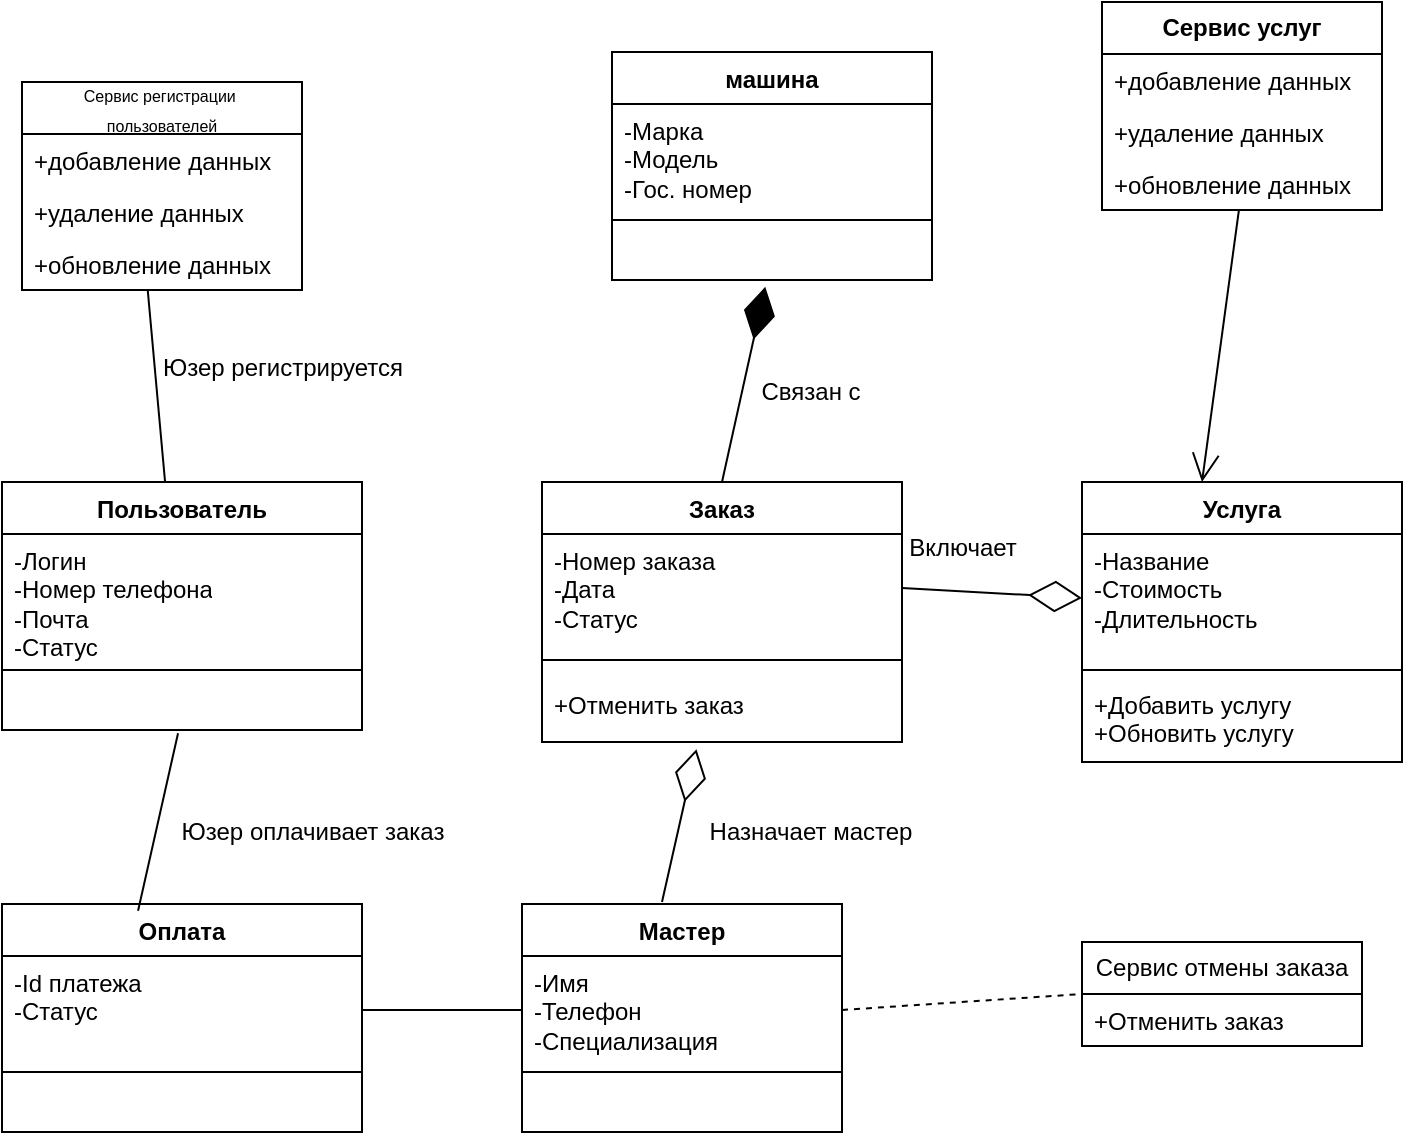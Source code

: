 <mxfile version="24.7.8">
  <diagram name="Страница — 1" id="Uv5ihO_iJi9JvsxlmIoT">
    <mxGraphModel dx="1050" dy="629" grid="1" gridSize="10" guides="1" tooltips="1" connect="1" arrows="1" fold="1" page="1" pageScale="1" pageWidth="827" pageHeight="1169" math="0" shadow="0">
      <root>
        <mxCell id="0" />
        <mxCell id="1" parent="0" />
        <mxCell id="dFdlg3QrZM7nYZBS_iHb-1" value="Пользователь&lt;div&gt;&lt;br&gt;&lt;/div&gt;" style="swimlane;fontStyle=1;align=center;verticalAlign=top;childLayout=stackLayout;horizontal=1;startSize=26;horizontalStack=0;resizeParent=1;resizeParentMax=0;resizeLast=0;collapsible=1;marginBottom=0;whiteSpace=wrap;html=1;" parent="1" vertex="1">
          <mxGeometry x="10" y="260" width="180" height="124" as="geometry" />
        </mxCell>
        <mxCell id="dFdlg3QrZM7nYZBS_iHb-2" value="-Логин&lt;br&gt;-Номер телефона&lt;br&gt;-Почта&lt;br&gt;-Статус&lt;div&gt;&lt;br&gt;&lt;div&gt;&lt;br&gt;&lt;/div&gt;&lt;/div&gt;" style="text;strokeColor=none;fillColor=none;align=left;verticalAlign=top;spacingLeft=4;spacingRight=4;overflow=hidden;rotatable=0;points=[[0,0.5],[1,0.5]];portConstraint=eastwest;whiteSpace=wrap;html=1;" parent="dFdlg3QrZM7nYZBS_iHb-1" vertex="1">
          <mxGeometry y="26" width="180" height="64" as="geometry" />
        </mxCell>
        <mxCell id="dFdlg3QrZM7nYZBS_iHb-3" value="" style="line;strokeWidth=1;fillColor=none;align=left;verticalAlign=middle;spacingTop=-1;spacingLeft=3;spacingRight=3;rotatable=0;labelPosition=right;points=[];portConstraint=eastwest;strokeColor=inherit;" parent="dFdlg3QrZM7nYZBS_iHb-1" vertex="1">
          <mxGeometry y="90" width="180" height="8" as="geometry" />
        </mxCell>
        <mxCell id="dFdlg3QrZM7nYZBS_iHb-4" value="&lt;div&gt;&amp;nbsp;&lt;/div&gt;&lt;div&gt;&amp;nbsp;&lt;/div&gt;" style="text;strokeColor=none;fillColor=none;align=left;verticalAlign=top;spacingLeft=4;spacingRight=4;overflow=hidden;rotatable=0;points=[[0,0.5],[1,0.5]];portConstraint=eastwest;whiteSpace=wrap;html=1;" parent="dFdlg3QrZM7nYZBS_iHb-1" vertex="1">
          <mxGeometry y="98" width="180" height="26" as="geometry" />
        </mxCell>
        <mxCell id="dFdlg3QrZM7nYZBS_iHb-9" value="машина&lt;div&gt;&lt;br&gt;&lt;/div&gt;" style="swimlane;fontStyle=1;align=center;verticalAlign=top;childLayout=stackLayout;horizontal=1;startSize=26;horizontalStack=0;resizeParent=1;resizeParentMax=0;resizeLast=0;collapsible=1;marginBottom=0;whiteSpace=wrap;html=1;" parent="1" vertex="1">
          <mxGeometry x="315" y="45" width="160" height="114" as="geometry" />
        </mxCell>
        <mxCell id="dFdlg3QrZM7nYZBS_iHb-10" value="-Марка&lt;br&gt;-Модель&lt;br&gt;-Гос. номер" style="text;strokeColor=none;fillColor=none;align=left;verticalAlign=top;spacingLeft=4;spacingRight=4;overflow=hidden;rotatable=0;points=[[0,0.5],[1,0.5]];portConstraint=eastwest;whiteSpace=wrap;html=1;" parent="dFdlg3QrZM7nYZBS_iHb-9" vertex="1">
          <mxGeometry y="26" width="160" height="54" as="geometry" />
        </mxCell>
        <mxCell id="dFdlg3QrZM7nYZBS_iHb-11" value="" style="line;strokeWidth=1;fillColor=none;align=left;verticalAlign=middle;spacingTop=-1;spacingLeft=3;spacingRight=3;rotatable=0;labelPosition=right;points=[];portConstraint=eastwest;strokeColor=inherit;" parent="dFdlg3QrZM7nYZBS_iHb-9" vertex="1">
          <mxGeometry y="80" width="160" height="8" as="geometry" />
        </mxCell>
        <mxCell id="dFdlg3QrZM7nYZBS_iHb-12" value="&lt;div&gt;&lt;br&gt;&lt;/div&gt;&lt;div&gt;&lt;br&gt;&lt;/div&gt;" style="text;strokeColor=none;fillColor=none;align=left;verticalAlign=top;spacingLeft=4;spacingRight=4;overflow=hidden;rotatable=0;points=[[0,0.5],[1,0.5]];portConstraint=eastwest;whiteSpace=wrap;html=1;" parent="dFdlg3QrZM7nYZBS_iHb-9" vertex="1">
          <mxGeometry y="88" width="160" height="26" as="geometry" />
        </mxCell>
        <mxCell id="dFdlg3QrZM7nYZBS_iHb-17" value="Заказ" style="swimlane;fontStyle=1;align=center;verticalAlign=top;childLayout=stackLayout;horizontal=1;startSize=26;horizontalStack=0;resizeParent=1;resizeParentMax=0;resizeLast=0;collapsible=1;marginBottom=0;whiteSpace=wrap;html=1;" parent="1" vertex="1">
          <mxGeometry x="280" y="260" width="180" height="130" as="geometry" />
        </mxCell>
        <mxCell id="dFdlg3QrZM7nYZBS_iHb-18" value="-Номер заказа&lt;br&gt;-Дата&lt;div&gt;-Статус&lt;/div&gt;" style="text;strokeColor=none;fillColor=none;align=left;verticalAlign=top;spacingLeft=4;spacingRight=4;overflow=hidden;rotatable=0;points=[[0,0.5],[1,0.5]];portConstraint=eastwest;whiteSpace=wrap;html=1;" parent="dFdlg3QrZM7nYZBS_iHb-17" vertex="1">
          <mxGeometry y="26" width="180" height="54" as="geometry" />
        </mxCell>
        <mxCell id="dFdlg3QrZM7nYZBS_iHb-19" value="" style="line;strokeWidth=1;fillColor=none;align=left;verticalAlign=middle;spacingTop=-1;spacingLeft=3;spacingRight=3;rotatable=0;labelPosition=right;points=[];portConstraint=eastwest;strokeColor=inherit;" parent="dFdlg3QrZM7nYZBS_iHb-17" vertex="1">
          <mxGeometry y="80" width="180" height="18" as="geometry" />
        </mxCell>
        <mxCell id="dFdlg3QrZM7nYZBS_iHb-20" value="+Отменить заказ" style="text;strokeColor=none;fillColor=none;align=left;verticalAlign=top;spacingLeft=4;spacingRight=4;overflow=hidden;rotatable=0;points=[[0,0.5],[1,0.5]];portConstraint=eastwest;whiteSpace=wrap;html=1;" parent="dFdlg3QrZM7nYZBS_iHb-17" vertex="1">
          <mxGeometry y="98" width="180" height="32" as="geometry" />
        </mxCell>
        <mxCell id="dFdlg3QrZM7nYZBS_iHb-21" value="Услуга" style="swimlane;fontStyle=1;align=center;verticalAlign=top;childLayout=stackLayout;horizontal=1;startSize=26;horizontalStack=0;resizeParent=1;resizeParentMax=0;resizeLast=0;collapsible=1;marginBottom=0;whiteSpace=wrap;html=1;" parent="1" vertex="1">
          <mxGeometry x="550" y="260" width="160" height="140" as="geometry">
            <mxRectangle x="550" y="260" width="80" height="30" as="alternateBounds" />
          </mxGeometry>
        </mxCell>
        <mxCell id="dFdlg3QrZM7nYZBS_iHb-22" value="-Название&lt;br&gt;-Стоимость&lt;div&gt;-Длительность&lt;/div&gt;" style="text;strokeColor=none;fillColor=none;align=left;verticalAlign=top;spacingLeft=4;spacingRight=4;overflow=hidden;rotatable=0;points=[[0,0.5],[1,0.5]];portConstraint=eastwest;whiteSpace=wrap;html=1;" parent="dFdlg3QrZM7nYZBS_iHb-21" vertex="1">
          <mxGeometry y="26" width="160" height="64" as="geometry" />
        </mxCell>
        <mxCell id="dFdlg3QrZM7nYZBS_iHb-23" value="" style="line;strokeWidth=1;fillColor=none;align=left;verticalAlign=middle;spacingTop=-1;spacingLeft=3;spacingRight=3;rotatable=0;labelPosition=right;points=[];portConstraint=eastwest;strokeColor=inherit;" parent="dFdlg3QrZM7nYZBS_iHb-21" vertex="1">
          <mxGeometry y="90" width="160" height="8" as="geometry" />
        </mxCell>
        <mxCell id="dFdlg3QrZM7nYZBS_iHb-24" value="+Добавить услугу&lt;div&gt;+Обновить услугу&lt;/div&gt;" style="text;strokeColor=none;fillColor=none;align=left;verticalAlign=top;spacingLeft=4;spacingRight=4;overflow=hidden;rotatable=0;points=[[0,0.5],[1,0.5]];portConstraint=eastwest;whiteSpace=wrap;html=1;" parent="dFdlg3QrZM7nYZBS_iHb-21" vertex="1">
          <mxGeometry y="98" width="160" height="42" as="geometry" />
        </mxCell>
        <mxCell id="dFdlg3QrZM7nYZBS_iHb-25" value="Мастер" style="swimlane;fontStyle=1;align=center;verticalAlign=top;childLayout=stackLayout;horizontal=1;startSize=26;horizontalStack=0;resizeParent=1;resizeParentMax=0;resizeLast=0;collapsible=1;marginBottom=0;whiteSpace=wrap;html=1;" parent="1" vertex="1">
          <mxGeometry x="270" y="471" width="160" height="114" as="geometry" />
        </mxCell>
        <mxCell id="dFdlg3QrZM7nYZBS_iHb-26" value="-Имя&lt;div&gt;-Телефон&lt;/div&gt;&lt;div&gt;-Специализация&lt;/div&gt;" style="text;strokeColor=none;fillColor=none;align=left;verticalAlign=top;spacingLeft=4;spacingRight=4;overflow=hidden;rotatable=0;points=[[0,0.5],[1,0.5]];portConstraint=eastwest;whiteSpace=wrap;html=1;" parent="dFdlg3QrZM7nYZBS_iHb-25" vertex="1">
          <mxGeometry y="26" width="160" height="54" as="geometry" />
        </mxCell>
        <mxCell id="dFdlg3QrZM7nYZBS_iHb-27" value="" style="line;strokeWidth=1;fillColor=none;align=left;verticalAlign=middle;spacingTop=-1;spacingLeft=3;spacingRight=3;rotatable=0;labelPosition=right;points=[];portConstraint=eastwest;strokeColor=inherit;" parent="dFdlg3QrZM7nYZBS_iHb-25" vertex="1">
          <mxGeometry y="80" width="160" height="8" as="geometry" />
        </mxCell>
        <mxCell id="dFdlg3QrZM7nYZBS_iHb-28" value="&lt;div&gt;&amp;nbsp;&amp;nbsp;&lt;/div&gt;&lt;div&gt;&lt;br&gt;&lt;/div&gt;" style="text;strokeColor=none;fillColor=none;align=left;verticalAlign=top;spacingLeft=4;spacingRight=4;overflow=hidden;rotatable=0;points=[[0,0.5],[1,0.5]];portConstraint=eastwest;whiteSpace=wrap;html=1;" parent="dFdlg3QrZM7nYZBS_iHb-25" vertex="1">
          <mxGeometry y="88" width="160" height="26" as="geometry" />
        </mxCell>
        <mxCell id="dFdlg3QrZM7nYZBS_iHb-34" value="&lt;span style=&quot;font-size: 8px;&quot;&gt;Сервис регистрации&amp;nbsp;&lt;br&gt;пользователей&lt;/span&gt;" style="swimlane;fontStyle=0;childLayout=stackLayout;horizontal=1;startSize=26;fillColor=none;horizontalStack=0;resizeParent=1;resizeParentMax=0;resizeLast=0;collapsible=1;marginBottom=0;whiteSpace=wrap;html=1;" parent="1" vertex="1">
          <mxGeometry x="20" y="60" width="140" height="104" as="geometry" />
        </mxCell>
        <mxCell id="dFdlg3QrZM7nYZBS_iHb-35" value="+добавление данных" style="text;strokeColor=none;fillColor=none;align=left;verticalAlign=top;spacingLeft=4;spacingRight=4;overflow=hidden;rotatable=0;points=[[0,0.5],[1,0.5]];portConstraint=eastwest;whiteSpace=wrap;html=1;" parent="dFdlg3QrZM7nYZBS_iHb-34" vertex="1">
          <mxGeometry y="26" width="140" height="26" as="geometry" />
        </mxCell>
        <mxCell id="dFdlg3QrZM7nYZBS_iHb-36" value="+удаление данных" style="text;strokeColor=none;fillColor=none;align=left;verticalAlign=top;spacingLeft=4;spacingRight=4;overflow=hidden;rotatable=0;points=[[0,0.5],[1,0.5]];portConstraint=eastwest;whiteSpace=wrap;html=1;" parent="dFdlg3QrZM7nYZBS_iHb-34" vertex="1">
          <mxGeometry y="52" width="140" height="26" as="geometry" />
        </mxCell>
        <mxCell id="dFdlg3QrZM7nYZBS_iHb-37" value="+обновление данных" style="text;strokeColor=none;fillColor=none;align=left;verticalAlign=top;spacingLeft=4;spacingRight=4;overflow=hidden;rotatable=0;points=[[0,0.5],[1,0.5]];portConstraint=eastwest;whiteSpace=wrap;html=1;" parent="dFdlg3QrZM7nYZBS_iHb-34" vertex="1">
          <mxGeometry y="78" width="140" height="26" as="geometry" />
        </mxCell>
        <mxCell id="dFdlg3QrZM7nYZBS_iHb-44" value="Связан с" style="text;html=1;align=center;verticalAlign=middle;resizable=0;points=[];autosize=1;strokeColor=none;fillColor=none;" parent="1" vertex="1">
          <mxGeometry x="379" y="200" width="70" height="30" as="geometry" />
        </mxCell>
        <mxCell id="dFdlg3QrZM7nYZBS_iHb-45" value="" style="endArrow=diamondThin;endFill=0;endSize=24;html=1;rounded=0;exitX=1;exitY=0.5;exitDx=0;exitDy=0;entryX=0;entryY=0.5;entryDx=0;entryDy=0;" parent="1" source="dFdlg3QrZM7nYZBS_iHb-18" target="dFdlg3QrZM7nYZBS_iHb-22" edge="1">
          <mxGeometry width="160" relative="1" as="geometry">
            <mxPoint x="310" y="380" as="sourcePoint" />
            <mxPoint x="470" y="380" as="targetPoint" />
          </mxGeometry>
        </mxCell>
        <mxCell id="dFdlg3QrZM7nYZBS_iHb-46" value="Включает" style="text;html=1;align=center;verticalAlign=middle;resizable=0;points=[];autosize=1;strokeColor=none;fillColor=none;" parent="1" vertex="1">
          <mxGeometry x="450" y="278" width="80" height="30" as="geometry" />
        </mxCell>
        <mxCell id="dFdlg3QrZM7nYZBS_iHb-51" value="Оплата" style="swimlane;fontStyle=1;align=center;verticalAlign=top;childLayout=stackLayout;horizontal=1;startSize=26;horizontalStack=0;resizeParent=1;resizeParentMax=0;resizeLast=0;collapsible=1;marginBottom=0;whiteSpace=wrap;html=1;" parent="1" vertex="1">
          <mxGeometry x="10" y="471" width="180" height="114" as="geometry" />
        </mxCell>
        <mxCell id="dFdlg3QrZM7nYZBS_iHb-52" value="-Id платежа&lt;br&gt;-Статус" style="text;strokeColor=none;fillColor=none;align=left;verticalAlign=top;spacingLeft=4;spacingRight=4;overflow=hidden;rotatable=0;points=[[0,0.5],[1,0.5]];portConstraint=eastwest;whiteSpace=wrap;html=1;" parent="dFdlg3QrZM7nYZBS_iHb-51" vertex="1">
          <mxGeometry y="26" width="180" height="54" as="geometry" />
        </mxCell>
        <mxCell id="dFdlg3QrZM7nYZBS_iHb-53" value="" style="line;strokeWidth=1;fillColor=none;align=left;verticalAlign=middle;spacingTop=-1;spacingLeft=3;spacingRight=3;rotatable=0;labelPosition=right;points=[];portConstraint=eastwest;strokeColor=inherit;" parent="dFdlg3QrZM7nYZBS_iHb-51" vertex="1">
          <mxGeometry y="80" width="180" height="8" as="geometry" />
        </mxCell>
        <mxCell id="dFdlg3QrZM7nYZBS_iHb-54" value="&lt;div&gt;&lt;br&gt;&lt;/div&gt;&lt;div&gt;&lt;br&gt;&lt;/div&gt;" style="text;strokeColor=none;fillColor=none;align=left;verticalAlign=top;spacingLeft=4;spacingRight=4;overflow=hidden;rotatable=0;points=[[0,0.5],[1,0.5]];portConstraint=eastwest;whiteSpace=wrap;html=1;" parent="dFdlg3QrZM7nYZBS_iHb-51" vertex="1">
          <mxGeometry y="88" width="180" height="26" as="geometry" />
        </mxCell>
        <mxCell id="dFdlg3QrZM7nYZBS_iHb-56" value="Юзер оплачивает заказ" style="text;html=1;align=center;verticalAlign=middle;resizable=0;points=[];autosize=1;strokeColor=none;fillColor=none;" parent="1" vertex="1">
          <mxGeometry x="90" y="420" width="150" height="30" as="geometry" />
        </mxCell>
        <mxCell id="dFdlg3QrZM7nYZBS_iHb-57" value="Юзер регистрируется" style="text;html=1;align=center;verticalAlign=middle;resizable=0;points=[];autosize=1;strokeColor=none;fillColor=none;" parent="1" vertex="1">
          <mxGeometry x="80" y="188" width="140" height="30" as="geometry" />
        </mxCell>
        <mxCell id="dFdlg3QrZM7nYZBS_iHb-69" value="Сервис отмены заказа" style="swimlane;fontStyle=0;childLayout=stackLayout;horizontal=1;startSize=26;fillColor=none;horizontalStack=0;resizeParent=1;resizeParentMax=0;resizeLast=0;collapsible=1;marginBottom=0;whiteSpace=wrap;html=1;" parent="1" vertex="1">
          <mxGeometry x="550" y="490" width="140" height="52" as="geometry" />
        </mxCell>
        <mxCell id="dFdlg3QrZM7nYZBS_iHb-70" value="+Отменить заказ" style="text;strokeColor=none;fillColor=none;align=left;verticalAlign=top;spacingLeft=4;spacingRight=4;overflow=hidden;rotatable=0;points=[[0,0.5],[1,0.5]];portConstraint=eastwest;whiteSpace=wrap;html=1;" parent="dFdlg3QrZM7nYZBS_iHb-69" vertex="1">
          <mxGeometry y="26" width="140" height="26" as="geometry" />
        </mxCell>
        <mxCell id="McqVA8WWNCQVeoKBDlDH-1" value="&lt;span style=&quot;font-weight: 700;&quot;&gt;Сервис услуг&lt;/span&gt;" style="swimlane;fontStyle=0;childLayout=stackLayout;horizontal=1;startSize=26;fillColor=none;horizontalStack=0;resizeParent=1;resizeParentMax=0;resizeLast=0;collapsible=1;marginBottom=0;whiteSpace=wrap;html=1;" vertex="1" parent="1">
          <mxGeometry x="560" y="20" width="140" height="104" as="geometry" />
        </mxCell>
        <mxCell id="McqVA8WWNCQVeoKBDlDH-2" value="+добавление данных" style="text;strokeColor=none;fillColor=none;align=left;verticalAlign=top;spacingLeft=4;spacingRight=4;overflow=hidden;rotatable=0;points=[[0,0.5],[1,0.5]];portConstraint=eastwest;whiteSpace=wrap;html=1;" vertex="1" parent="McqVA8WWNCQVeoKBDlDH-1">
          <mxGeometry y="26" width="140" height="26" as="geometry" />
        </mxCell>
        <mxCell id="McqVA8WWNCQVeoKBDlDH-3" value="+удаление данных" style="text;strokeColor=none;fillColor=none;align=left;verticalAlign=top;spacingLeft=4;spacingRight=4;overflow=hidden;rotatable=0;points=[[0,0.5],[1,0.5]];portConstraint=eastwest;whiteSpace=wrap;html=1;" vertex="1" parent="McqVA8WWNCQVeoKBDlDH-1">
          <mxGeometry y="52" width="140" height="26" as="geometry" />
        </mxCell>
        <mxCell id="McqVA8WWNCQVeoKBDlDH-4" value="+обновление данных" style="text;strokeColor=none;fillColor=none;align=left;verticalAlign=top;spacingLeft=4;spacingRight=4;overflow=hidden;rotatable=0;points=[[0,0.5],[1,0.5]];portConstraint=eastwest;whiteSpace=wrap;html=1;" vertex="1" parent="McqVA8WWNCQVeoKBDlDH-1">
          <mxGeometry y="78" width="140" height="26" as="geometry" />
        </mxCell>
        <mxCell id="McqVA8WWNCQVeoKBDlDH-5" value="" style="endArrow=none;html=1;rounded=0;exitX=1;exitY=0.5;exitDx=0;exitDy=0;entryX=0;entryY=0.5;entryDx=0;entryDy=0;" edge="1" parent="1" source="dFdlg3QrZM7nYZBS_iHb-52" target="dFdlg3QrZM7nYZBS_iHb-26">
          <mxGeometry width="50" height="50" relative="1" as="geometry">
            <mxPoint x="390" y="350" as="sourcePoint" />
            <mxPoint x="440" y="300" as="targetPoint" />
          </mxGeometry>
        </mxCell>
        <mxCell id="McqVA8WWNCQVeoKBDlDH-7" value="" style="endArrow=diamondThin;endFill=1;endSize=24;html=1;rounded=0;exitX=0.5;exitY=0;exitDx=0;exitDy=0;entryX=0.479;entryY=1.131;entryDx=0;entryDy=0;entryPerimeter=0;" edge="1" parent="1" source="dFdlg3QrZM7nYZBS_iHb-17" target="dFdlg3QrZM7nYZBS_iHb-12">
          <mxGeometry width="160" relative="1" as="geometry">
            <mxPoint x="330" y="330" as="sourcePoint" />
            <mxPoint x="490" y="330" as="targetPoint" />
          </mxGeometry>
        </mxCell>
        <mxCell id="McqVA8WWNCQVeoKBDlDH-11" value="" style="endArrow=none;dashed=1;html=1;rounded=0;entryX=0;entryY=0.5;entryDx=0;entryDy=0;exitX=1;exitY=0.5;exitDx=0;exitDy=0;" edge="1" parent="1" source="dFdlg3QrZM7nYZBS_iHb-26" target="dFdlg3QrZM7nYZBS_iHb-69">
          <mxGeometry width="50" height="50" relative="1" as="geometry">
            <mxPoint x="390" y="350" as="sourcePoint" />
            <mxPoint x="440" y="300" as="targetPoint" />
          </mxGeometry>
        </mxCell>
        <mxCell id="McqVA8WWNCQVeoKBDlDH-12" value="" style="endArrow=open;endFill=1;endSize=12;html=1;rounded=0;exitX=0.489;exitY=1;exitDx=0;exitDy=0;exitPerimeter=0;entryX=0.375;entryY=0;entryDx=0;entryDy=0;entryPerimeter=0;" edge="1" parent="1" source="McqVA8WWNCQVeoKBDlDH-4" target="dFdlg3QrZM7nYZBS_iHb-21">
          <mxGeometry width="160" relative="1" as="geometry">
            <mxPoint x="330" y="330" as="sourcePoint" />
            <mxPoint x="490" y="330" as="targetPoint" />
          </mxGeometry>
        </mxCell>
        <mxCell id="McqVA8WWNCQVeoKBDlDH-13" value="" style="endArrow=diamondThin;endFill=0;endSize=24;html=1;rounded=0;entryX=0.429;entryY=1.113;entryDx=0;entryDy=0;entryPerimeter=0;" edge="1" parent="1" target="dFdlg3QrZM7nYZBS_iHb-20">
          <mxGeometry width="160" relative="1" as="geometry">
            <mxPoint x="340" y="470" as="sourcePoint" />
            <mxPoint x="490" y="330" as="targetPoint" />
          </mxGeometry>
        </mxCell>
        <mxCell id="McqVA8WWNCQVeoKBDlDH-14" value="Назначает мастер" style="text;html=1;align=center;verticalAlign=middle;resizable=0;points=[];autosize=1;strokeColor=none;fillColor=none;" vertex="1" parent="1">
          <mxGeometry x="354" y="420" width="120" height="30" as="geometry" />
        </mxCell>
        <mxCell id="McqVA8WWNCQVeoKBDlDH-15" value="" style="endArrow=none;html=1;rounded=0;entryX=0.489;entryY=1.062;entryDx=0;entryDy=0;entryPerimeter=0;exitX=0.378;exitY=0.03;exitDx=0;exitDy=0;exitPerimeter=0;" edge="1" parent="1" source="dFdlg3QrZM7nYZBS_iHb-51" target="dFdlg3QrZM7nYZBS_iHb-4">
          <mxGeometry width="50" height="50" relative="1" as="geometry">
            <mxPoint x="390" y="350" as="sourcePoint" />
            <mxPoint x="440" y="300" as="targetPoint" />
          </mxGeometry>
        </mxCell>
        <mxCell id="McqVA8WWNCQVeoKBDlDH-16" value="" style="endArrow=none;html=1;rounded=0;entryX=0.449;entryY=1;entryDx=0;entryDy=0;entryPerimeter=0;exitX=0.453;exitY=0;exitDx=0;exitDy=0;exitPerimeter=0;" edge="1" parent="1" source="dFdlg3QrZM7nYZBS_iHb-1" target="dFdlg3QrZM7nYZBS_iHb-37">
          <mxGeometry width="50" height="50" relative="1" as="geometry">
            <mxPoint x="390" y="350" as="sourcePoint" />
            <mxPoint x="440" y="300" as="targetPoint" />
          </mxGeometry>
        </mxCell>
      </root>
    </mxGraphModel>
  </diagram>
</mxfile>
